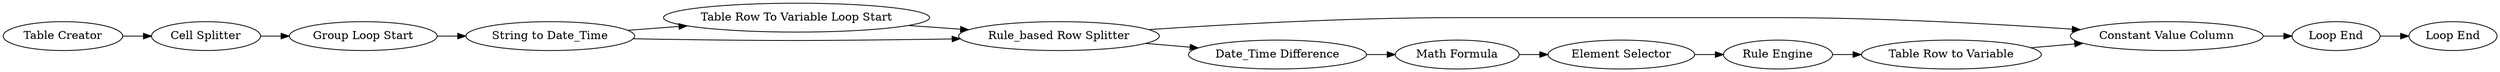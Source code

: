 digraph {
	104 -> 97
	94 -> 104
	97 -> 96
	85 -> 92
	105 -> 106
	106 -> 107
	84 -> 87
	92 -> 88
	92 -> 105
	96 -> 105
	82 -> 83
	83 -> 84
	87 -> 92
	88 -> 94
	87 -> 85
	94 [label="Math Formula"]
	107 [label="Loop End"]
	96 [label="Table Row to Variable"]
	92 [label="Rule_based Row Splitter"]
	104 [label="Element Selector"]
	84 [label="Group Loop Start"]
	82 [label="Table Creator"]
	87 [label="String to Date_Time"]
	97 [label="Rule Engine"]
	106 [label="Loop End"]
	88 [label="Date_Time Difference"]
	105 [label="Constant Value Column"]
	83 [label="Cell Splitter"]
	85 [label="Table Row To Variable Loop Start"]
	rankdir=LR
}
